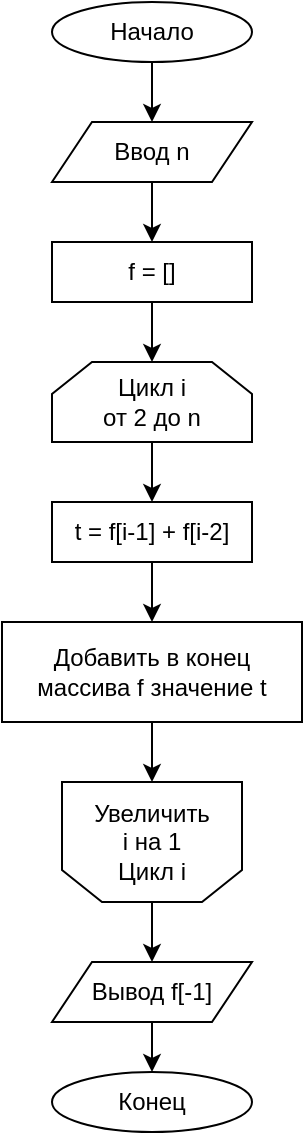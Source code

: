 <mxfile version="20.6.2" type="device" pages="4"><diagram id="u06ajI1Rywr_b1les9b6" name="2.2.1"><mxGraphModel dx="1422" dy="788" grid="1" gridSize="10" guides="1" tooltips="1" connect="1" arrows="1" fold="1" page="1" pageScale="1" pageWidth="827" pageHeight="1169" math="0" shadow="0"><root><mxCell id="0"/><mxCell id="1" parent="0"/><mxCell id="LcK6r9YCNFxA0HdBfNfa-14" style="edgeStyle=orthogonalEdgeStyle;rounded=0;orthogonalLoop=1;jettySize=auto;html=1;exitX=0.5;exitY=1;exitDx=0;exitDy=0;entryX=0.5;entryY=0;entryDx=0;entryDy=0;" edge="1" parent="1" source="LcK6r9YCNFxA0HdBfNfa-1" target="LcK6r9YCNFxA0HdBfNfa-3"><mxGeometry relative="1" as="geometry"/></mxCell><mxCell id="LcK6r9YCNFxA0HdBfNfa-1" value="Начало" style="ellipse;whiteSpace=wrap;html=1;" vertex="1" parent="1"><mxGeometry x="35" y="10" width="100" height="30" as="geometry"/></mxCell><mxCell id="LcK6r9YCNFxA0HdBfNfa-2" value="Конец" style="ellipse;whiteSpace=wrap;html=1;" vertex="1" parent="1"><mxGeometry x="35" y="545" width="100" height="30" as="geometry"/></mxCell><mxCell id="LcK6r9YCNFxA0HdBfNfa-15" style="edgeStyle=orthogonalEdgeStyle;rounded=0;orthogonalLoop=1;jettySize=auto;html=1;exitX=0.5;exitY=1;exitDx=0;exitDy=0;entryX=0.5;entryY=0;entryDx=0;entryDy=0;" edge="1" parent="1" source="LcK6r9YCNFxA0HdBfNfa-3" target="LcK6r9YCNFxA0HdBfNfa-4"><mxGeometry relative="1" as="geometry"/></mxCell><mxCell id="LcK6r9YCNFxA0HdBfNfa-3" value="Ввод n" style="shape=parallelogram;perimeter=parallelogramPerimeter;whiteSpace=wrap;html=1;fixedSize=1;" vertex="1" parent="1"><mxGeometry x="35" y="70" width="100" height="30" as="geometry"/></mxCell><mxCell id="LcK6r9YCNFxA0HdBfNfa-16" style="edgeStyle=orthogonalEdgeStyle;rounded=0;orthogonalLoop=1;jettySize=auto;html=1;exitX=0.5;exitY=1;exitDx=0;exitDy=0;entryX=0.5;entryY=0;entryDx=0;entryDy=0;" edge="1" parent="1" source="LcK6r9YCNFxA0HdBfNfa-4" target="LcK6r9YCNFxA0HdBfNfa-5"><mxGeometry relative="1" as="geometry"/></mxCell><mxCell id="LcK6r9YCNFxA0HdBfNfa-4" value="f = []" style="rounded=0;whiteSpace=wrap;html=1;" vertex="1" parent="1"><mxGeometry x="35" y="130" width="100" height="30" as="geometry"/></mxCell><mxCell id="LcK6r9YCNFxA0HdBfNfa-17" style="edgeStyle=orthogonalEdgeStyle;rounded=0;orthogonalLoop=1;jettySize=auto;html=1;exitX=0.5;exitY=1;exitDx=0;exitDy=0;entryX=0.5;entryY=0;entryDx=0;entryDy=0;" edge="1" parent="1" source="LcK6r9YCNFxA0HdBfNfa-5" target="LcK6r9YCNFxA0HdBfNfa-12"><mxGeometry relative="1" as="geometry"/></mxCell><mxCell id="LcK6r9YCNFxA0HdBfNfa-5" value="&lt;div&gt;Цикл i&lt;/div&gt;от 2 до n" style="shape=loopLimit;whiteSpace=wrap;html=1;" vertex="1" parent="1"><mxGeometry x="35" y="190" width="100" height="40" as="geometry"/></mxCell><mxCell id="LcK6r9YCNFxA0HdBfNfa-8" value="" style="group" vertex="1" connectable="0" parent="1"><mxGeometry x="40" y="400" width="90" height="60" as="geometry"/></mxCell><mxCell id="LcK6r9YCNFxA0HdBfNfa-6" value="" style="shape=loopLimit;whiteSpace=wrap;html=1;rotation=-180;" vertex="1" parent="LcK6r9YCNFxA0HdBfNfa-8"><mxGeometry width="90" height="60" as="geometry"/></mxCell><mxCell id="LcK6r9YCNFxA0HdBfNfa-7" value="&lt;div&gt;Увеличить i на 1&lt;/div&gt;&lt;div&gt;Цикл i&lt;br&gt;&lt;/div&gt;" style="text;html=1;strokeColor=none;fillColor=none;align=center;verticalAlign=middle;whiteSpace=wrap;rounded=0;" vertex="1" parent="LcK6r9YCNFxA0HdBfNfa-8"><mxGeometry x="15" y="7.5" width="60" height="45" as="geometry"/></mxCell><mxCell id="LcK6r9YCNFxA0HdBfNfa-20" style="edgeStyle=orthogonalEdgeStyle;rounded=0;orthogonalLoop=1;jettySize=auto;html=1;exitX=0.5;exitY=1;exitDx=0;exitDy=0;entryX=0.5;entryY=1;entryDx=0;entryDy=0;" edge="1" parent="1" source="LcK6r9YCNFxA0HdBfNfa-11" target="LcK6r9YCNFxA0HdBfNfa-6"><mxGeometry relative="1" as="geometry"/></mxCell><mxCell id="LcK6r9YCNFxA0HdBfNfa-11" value="Добавить в конец массива f значение t" style="rounded=0;whiteSpace=wrap;html=1;" vertex="1" parent="1"><mxGeometry x="10" y="320" width="150" height="50" as="geometry"/></mxCell><mxCell id="LcK6r9YCNFxA0HdBfNfa-18" style="edgeStyle=orthogonalEdgeStyle;rounded=0;orthogonalLoop=1;jettySize=auto;html=1;exitX=0.5;exitY=1;exitDx=0;exitDy=0;" edge="1" parent="1" source="LcK6r9YCNFxA0HdBfNfa-12" target="LcK6r9YCNFxA0HdBfNfa-11"><mxGeometry relative="1" as="geometry"/></mxCell><mxCell id="LcK6r9YCNFxA0HdBfNfa-12" value="t = f[i-1] + f[i-2]" style="rounded=0;whiteSpace=wrap;html=1;" vertex="1" parent="1"><mxGeometry x="35" y="260" width="100" height="30" as="geometry"/></mxCell><mxCell id="LcK6r9YCNFxA0HdBfNfa-23" style="edgeStyle=orthogonalEdgeStyle;rounded=0;orthogonalLoop=1;jettySize=auto;html=1;exitX=0.5;exitY=1;exitDx=0;exitDy=0;entryX=0.5;entryY=0;entryDx=0;entryDy=0;" edge="1" parent="1" source="LcK6r9YCNFxA0HdBfNfa-21" target="LcK6r9YCNFxA0HdBfNfa-2"><mxGeometry relative="1" as="geometry"/></mxCell><mxCell id="LcK6r9YCNFxA0HdBfNfa-21" value="Вывод f[-1]" style="shape=parallelogram;perimeter=parallelogramPerimeter;whiteSpace=wrap;html=1;fixedSize=1;" vertex="1" parent="1"><mxGeometry x="35" y="490" width="100" height="30" as="geometry"/></mxCell><mxCell id="LcK6r9YCNFxA0HdBfNfa-22" style="edgeStyle=orthogonalEdgeStyle;rounded=0;orthogonalLoop=1;jettySize=auto;html=1;exitX=0.5;exitY=0;exitDx=0;exitDy=0;entryX=0.5;entryY=0;entryDx=0;entryDy=0;" edge="1" parent="1" source="LcK6r9YCNFxA0HdBfNfa-6" target="LcK6r9YCNFxA0HdBfNfa-21"><mxGeometry relative="1" as="geometry"/></mxCell></root></mxGraphModel></diagram><diagram id="ChCr-mN0gIybatDo4z-m" name="2.2.2"><mxGraphModel dx="1422" dy="788" grid="1" gridSize="10" guides="1" tooltips="1" connect="1" arrows="1" fold="1" page="1" pageScale="1" pageWidth="827" pageHeight="1169" math="0" shadow="0"><root><mxCell id="0"/><mxCell id="1" parent="0"/><mxCell id="PJA2VPzgdWDN4zV5sk2o-1" style="edgeStyle=orthogonalEdgeStyle;rounded=0;orthogonalLoop=1;jettySize=auto;html=1;exitX=0.5;exitY=1;exitDx=0;exitDy=0;entryX=0.5;entryY=0;entryDx=0;entryDy=0;" edge="1" parent="1" source="PJA2VPzgdWDN4zV5sk2o-2" target="PJA2VPzgdWDN4zV5sk2o-4"><mxGeometry relative="1" as="geometry"/></mxCell><mxCell id="PJA2VPzgdWDN4zV5sk2o-2" value="Начало" style="ellipse;whiteSpace=wrap;html=1;" vertex="1" parent="1"><mxGeometry x="10" y="10" width="100" height="30" as="geometry"/></mxCell><mxCell id="PJA2VPzgdWDN4zV5sk2o-3" style="edgeStyle=orthogonalEdgeStyle;rounded=0;orthogonalLoop=1;jettySize=auto;html=1;exitX=0.5;exitY=1;exitDx=0;exitDy=0;entryX=0.5;entryY=0;entryDx=0;entryDy=0;" edge="1" parent="1" source="PJA2VPzgdWDN4zV5sk2o-4" target="PJA2VPzgdWDN4zV5sk2o-6"><mxGeometry relative="1" as="geometry"/></mxCell><mxCell id="PJA2VPzgdWDN4zV5sk2o-4" value="Ввод n" style="shape=parallelogram;perimeter=parallelogramPerimeter;whiteSpace=wrap;html=1;fixedSize=1;" vertex="1" parent="1"><mxGeometry x="10" y="70" width="100" height="30" as="geometry"/></mxCell><mxCell id="PJA2VPzgdWDN4zV5sk2o-5" style="edgeStyle=orthogonalEdgeStyle;rounded=0;orthogonalLoop=1;jettySize=auto;html=1;exitX=0.5;exitY=1;exitDx=0;exitDy=0;entryX=0.5;entryY=0;entryDx=0;entryDy=0;" edge="1" parent="1" source="PJA2VPzgdWDN4zV5sk2o-6" target="PJA2VPzgdWDN4zV5sk2o-8"><mxGeometry relative="1" as="geometry"/></mxCell><mxCell id="PJA2VPzgdWDN4zV5sk2o-6" value="a = 0" style="rounded=0;whiteSpace=wrap;html=1;" vertex="1" parent="1"><mxGeometry x="10" y="130" width="100" height="30" as="geometry"/></mxCell><mxCell id="PJA2VPzgdWDN4zV5sk2o-7" style="edgeStyle=orthogonalEdgeStyle;rounded=0;orthogonalLoop=1;jettySize=auto;html=1;exitX=0.5;exitY=1;exitDx=0;exitDy=0;entryX=0.5;entryY=0;entryDx=0;entryDy=0;" edge="1" parent="1" source="PJA2VPzgdWDN4zV5sk2o-8" target="PJA2VPzgdWDN4zV5sk2o-10"><mxGeometry relative="1" as="geometry"/></mxCell><mxCell id="PJA2VPzgdWDN4zV5sk2o-8" value="b = 0" style="rounded=0;whiteSpace=wrap;html=1;" vertex="1" parent="1"><mxGeometry x="10" y="190" width="100" height="30" as="geometry"/></mxCell><mxCell id="PJA2VPzgdWDN4zV5sk2o-9" style="edgeStyle=orthogonalEdgeStyle;rounded=0;orthogonalLoop=1;jettySize=auto;html=1;exitX=0.5;exitY=1;exitDx=0;exitDy=0;entryX=0.5;entryY=0;entryDx=0;entryDy=0;" edge="1" parent="1" source="PJA2VPzgdWDN4zV5sk2o-10" target="PJA2VPzgdWDN4zV5sk2o-12"><mxGeometry relative="1" as="geometry"/></mxCell><mxCell id="PJA2VPzgdWDN4zV5sk2o-10" value="&lt;div&gt;Цикл i&lt;/div&gt;от 2 до n" style="shape=loopLimit;whiteSpace=wrap;html=1;" vertex="1" parent="1"><mxGeometry x="10" y="250" width="100" height="40" as="geometry"/></mxCell><mxCell id="PJA2VPzgdWDN4zV5sk2o-11" style="edgeStyle=orthogonalEdgeStyle;rounded=0;orthogonalLoop=1;jettySize=auto;html=1;exitX=0.5;exitY=1;exitDx=0;exitDy=0;entryX=0.5;entryY=0;entryDx=0;entryDy=0;" edge="1" parent="1" source="PJA2VPzgdWDN4zV5sk2o-12" target="PJA2VPzgdWDN4zV5sk2o-14"><mxGeometry relative="1" as="geometry"/></mxCell><mxCell id="PJA2VPzgdWDN4zV5sk2o-12" value="temp = b % 10" style="rounded=0;whiteSpace=wrap;html=1;" vertex="1" parent="1"><mxGeometry x="10" y="320" width="100" height="30" as="geometry"/></mxCell><mxCell id="PJA2VPzgdWDN4zV5sk2o-13" style="edgeStyle=orthogonalEdgeStyle;rounded=0;orthogonalLoop=1;jettySize=auto;html=1;exitX=0.5;exitY=1;exitDx=0;exitDy=0;entryX=0.5;entryY=0;entryDx=0;entryDy=0;" edge="1" parent="1" source="PJA2VPzgdWDN4zV5sk2o-14" target="PJA2VPzgdWDN4zV5sk2o-16"><mxGeometry relative="1" as="geometry"/></mxCell><mxCell id="PJA2VPzgdWDN4zV5sk2o-14" value="&lt;div&gt;b = b + a % 10&lt;/div&gt;" style="rounded=0;whiteSpace=wrap;html=1;" vertex="1" parent="1"><mxGeometry x="10" y="380" width="100" height="30" as="geometry"/></mxCell><mxCell id="PJA2VPzgdWDN4zV5sk2o-15" style="edgeStyle=orthogonalEdgeStyle;rounded=0;orthogonalLoop=1;jettySize=auto;html=1;exitX=0.5;exitY=1;exitDx=0;exitDy=0;entryX=0.5;entryY=1;entryDx=0;entryDy=0;" edge="1" parent="1" source="PJA2VPzgdWDN4zV5sk2o-16" target="PJA2VPzgdWDN4zV5sk2o-18"><mxGeometry relative="1" as="geometry"/></mxCell><mxCell id="PJA2VPzgdWDN4zV5sk2o-16" value="a = temp" style="rounded=0;whiteSpace=wrap;html=1;" vertex="1" parent="1"><mxGeometry x="10" y="440" width="100" height="30" as="geometry"/></mxCell><mxCell id="PJA2VPzgdWDN4zV5sk2o-17" value="" style="group" vertex="1" connectable="0" parent="1"><mxGeometry x="15" y="500" width="90" height="60" as="geometry"/></mxCell><mxCell id="PJA2VPzgdWDN4zV5sk2o-18" value="" style="shape=loopLimit;whiteSpace=wrap;html=1;rotation=-180;" vertex="1" parent="PJA2VPzgdWDN4zV5sk2o-17"><mxGeometry width="90" height="60" as="geometry"/></mxCell><mxCell id="PJA2VPzgdWDN4zV5sk2o-19" value="&lt;div&gt;Увеличить i на 1&lt;/div&gt;&lt;div&gt;Цикл i&lt;br&gt;&lt;/div&gt;" style="text;html=1;strokeColor=none;fillColor=none;align=center;verticalAlign=middle;whiteSpace=wrap;rounded=0;" vertex="1" parent="PJA2VPzgdWDN4zV5sk2o-17"><mxGeometry x="15" y="7.5" width="60" height="45" as="geometry"/></mxCell><mxCell id="PJA2VPzgdWDN4zV5sk2o-20" style="edgeStyle=orthogonalEdgeStyle;rounded=0;orthogonalLoop=1;jettySize=auto;html=1;exitX=0.5;exitY=1;exitDx=0;exitDy=0;entryX=0.5;entryY=0;entryDx=0;entryDy=0;" edge="1" parent="1" source="PJA2VPzgdWDN4zV5sk2o-21" target="PJA2VPzgdWDN4zV5sk2o-24"><mxGeometry relative="1" as="geometry"/></mxCell><mxCell id="PJA2VPzgdWDN4zV5sk2o-21" value="&lt;div&gt;b = b % 10&lt;br&gt;&lt;/div&gt;" style="rounded=0;whiteSpace=wrap;html=1;" vertex="1" parent="1"><mxGeometry x="10" y="590" width="100" height="30" as="geometry"/></mxCell><mxCell id="PJA2VPzgdWDN4zV5sk2o-22" style="edgeStyle=orthogonalEdgeStyle;rounded=0;orthogonalLoop=1;jettySize=auto;html=1;exitX=0.5;exitY=0;exitDx=0;exitDy=0;entryX=0.5;entryY=0;entryDx=0;entryDy=0;" edge="1" parent="1" source="PJA2VPzgdWDN4zV5sk2o-18" target="PJA2VPzgdWDN4zV5sk2o-21"><mxGeometry relative="1" as="geometry"/></mxCell><mxCell id="PJA2VPzgdWDN4zV5sk2o-23" style="edgeStyle=orthogonalEdgeStyle;rounded=0;orthogonalLoop=1;jettySize=auto;html=1;exitX=0.5;exitY=1;exitDx=0;exitDy=0;entryX=0.5;entryY=0;entryDx=0;entryDy=0;" edge="1" parent="1" source="PJA2VPzgdWDN4zV5sk2o-24" target="PJA2VPzgdWDN4zV5sk2o-25"><mxGeometry relative="1" as="geometry"/></mxCell><mxCell id="PJA2VPzgdWDN4zV5sk2o-24" value="Вывод b" style="shape=parallelogram;perimeter=parallelogramPerimeter;whiteSpace=wrap;html=1;fixedSize=1;" vertex="1" parent="1"><mxGeometry x="10" y="650" width="100" height="30" as="geometry"/></mxCell><mxCell id="PJA2VPzgdWDN4zV5sk2o-25" value="Конец" style="ellipse;whiteSpace=wrap;html=1;" vertex="1" parent="1"><mxGeometry x="10" y="710" width="100" height="30" as="geometry"/></mxCell></root></mxGraphModel></diagram><diagram id="GVCEGxj84KEUb66TbP11" name="2.2.3"><mxGraphModel dx="1422" dy="788" grid="1" gridSize="10" guides="1" tooltips="1" connect="1" arrows="1" fold="1" page="1" pageScale="1" pageWidth="827" pageHeight="1169" math="0" shadow="0"><root><mxCell id="0"/><mxCell id="1" parent="0"/><mxCell id="5J-hjINicNDppn4EXIw6-1" style="edgeStyle=orthogonalEdgeStyle;rounded=0;orthogonalLoop=1;jettySize=auto;html=1;exitX=0.5;exitY=1;exitDx=0;exitDy=0;entryX=0.5;entryY=0;entryDx=0;entryDy=0;" edge="1" parent="1" source="5J-hjINicNDppn4EXIw6-2" target="5J-hjINicNDppn4EXIw6-3"><mxGeometry relative="1" as="geometry"/></mxCell><mxCell id="5J-hjINicNDppn4EXIw6-2" value="Начало" style="ellipse;whiteSpace=wrap;html=1;" vertex="1" parent="1"><mxGeometry x="155" y="10" width="100" height="30" as="geometry"/></mxCell><mxCell id="5J-hjINicNDppn4EXIw6-5" style="edgeStyle=orthogonalEdgeStyle;rounded=0;orthogonalLoop=1;jettySize=auto;html=1;exitX=0.5;exitY=1;exitDx=0;exitDy=0;entryX=0.5;entryY=0;entryDx=0;entryDy=0;" edge="1" parent="1" source="5J-hjINicNDppn4EXIw6-3" target="5J-hjINicNDppn4EXIw6-4"><mxGeometry relative="1" as="geometry"/></mxCell><mxCell id="5J-hjINicNDppn4EXIw6-3" value="Ввод n" style="shape=parallelogram;perimeter=parallelogramPerimeter;whiteSpace=wrap;html=1;fixedSize=1;" vertex="1" parent="1"><mxGeometry x="155" y="70" width="100" height="30" as="geometry"/></mxCell><mxCell id="IIKSc8ARAkmDjXuPDUUW-1" style="edgeStyle=orthogonalEdgeStyle;rounded=0;orthogonalLoop=1;jettySize=auto;html=1;exitX=0.5;exitY=1;exitDx=0;exitDy=0;entryX=0.5;entryY=0;entryDx=0;entryDy=0;" edge="1" parent="1" source="5J-hjINicNDppn4EXIw6-4" target="0TV4zHveYr12r0oyM47i-1"><mxGeometry relative="1" as="geometry"/></mxCell><mxCell id="5J-hjINicNDppn4EXIw6-4" value="Ввод m" style="shape=parallelogram;perimeter=parallelogramPerimeter;whiteSpace=wrap;html=1;fixedSize=1;" vertex="1" parent="1"><mxGeometry x="155" y="130" width="100" height="30" as="geometry"/></mxCell><mxCell id="IIKSc8ARAkmDjXuPDUUW-3" style="edgeStyle=orthogonalEdgeStyle;rounded=0;orthogonalLoop=1;jettySize=auto;html=1;exitX=0.5;exitY=1;exitDx=0;exitDy=0;entryX=0.5;entryY=0;entryDx=0;entryDy=0;" edge="1" parent="1" source="0TV4zHveYr12r0oyM47i-1" target="IIKSc8ARAkmDjXuPDUUW-2"><mxGeometry relative="1" as="geometry"/></mxCell><mxCell id="0TV4zHveYr12r0oyM47i-1" value="f = [0, 1]" style="rounded=0;whiteSpace=wrap;html=1;" vertex="1" parent="1"><mxGeometry x="155" y="190" width="100" height="30" as="geometry"/></mxCell><mxCell id="IIKSc8ARAkmDjXuPDUUW-8" style="edgeStyle=orthogonalEdgeStyle;rounded=0;orthogonalLoop=1;jettySize=auto;html=1;exitX=0.5;exitY=1;exitDx=0;exitDy=0;entryX=0.5;entryY=0;entryDx=0;entryDy=0;" edge="1" parent="1" source="IIKSc8ARAkmDjXuPDUUW-2" target="IIKSc8ARAkmDjXuPDUUW-4"><mxGeometry relative="1" as="geometry"/></mxCell><mxCell id="IIKSc8ARAkmDjXuPDUUW-2" value="i = 1" style="rounded=0;whiteSpace=wrap;html=1;" vertex="1" parent="1"><mxGeometry x="155" y="250" width="100" height="30" as="geometry"/></mxCell><mxCell id="cJxBNXaI8FFhSzxOagck-2" style="edgeStyle=orthogonalEdgeStyle;rounded=0;orthogonalLoop=1;jettySize=auto;html=1;exitX=0.5;exitY=1;exitDx=0;exitDy=0;entryX=0.5;entryY=0;entryDx=0;entryDy=0;" edge="1" parent="1" source="IIKSc8ARAkmDjXuPDUUW-4" target="IIKSc8ARAkmDjXuPDUUW-9"><mxGeometry relative="1" as="geometry"/></mxCell><mxCell id="IIKSc8ARAkmDjXuPDUUW-4" value="&lt;div&gt;Начало&lt;/div&gt;&lt;div&gt;цикла&lt;/div&gt;" style="shape=loopLimit;whiteSpace=wrap;html=1;" vertex="1" parent="1"><mxGeometry x="160" y="310" width="90" height="40" as="geometry"/></mxCell><mxCell id="IIKSc8ARAkmDjXuPDUUW-5" value="" style="group" vertex="1" connectable="0" parent="1"><mxGeometry x="160" y="900" width="90" height="40" as="geometry"/></mxCell><mxCell id="IIKSc8ARAkmDjXuPDUUW-6" value="" style="shape=loopLimit;whiteSpace=wrap;html=1;rotation=-180;" vertex="1" parent="IIKSc8ARAkmDjXuPDUUW-5"><mxGeometry width="90" height="40" as="geometry"/></mxCell><mxCell id="IIKSc8ARAkmDjXuPDUUW-7" value="&lt;div&gt;Конец&lt;/div&gt;&lt;div&gt;цикла&lt;br&gt;&lt;/div&gt;" style="text;html=1;strokeColor=none;fillColor=none;align=center;verticalAlign=middle;whiteSpace=wrap;rounded=0;" vertex="1" parent="IIKSc8ARAkmDjXuPDUUW-5"><mxGeometry x="15" y="5" width="60" height="30" as="geometry"/></mxCell><mxCell id="cJxBNXaI8FFhSzxOagck-3" style="edgeStyle=orthogonalEdgeStyle;rounded=0;orthogonalLoop=1;jettySize=auto;html=1;exitX=0.5;exitY=1;exitDx=0;exitDy=0;entryX=0.5;entryY=0;entryDx=0;entryDy=0;" edge="1" parent="1" source="IIKSc8ARAkmDjXuPDUUW-9" target="IIKSc8ARAkmDjXuPDUUW-10"><mxGeometry relative="1" as="geometry"/></mxCell><mxCell id="IIKSc8ARAkmDjXuPDUUW-9" value="t = f[i-1] + f[i]" style="rounded=0;whiteSpace=wrap;html=1;" vertex="1" parent="1"><mxGeometry x="155" y="380" width="100" height="30" as="geometry"/></mxCell><mxCell id="cJxBNXaI8FFhSzxOagck-4" style="edgeStyle=orthogonalEdgeStyle;rounded=0;orthogonalLoop=1;jettySize=auto;html=1;exitX=0.5;exitY=1;exitDx=0;exitDy=0;entryX=0.5;entryY=0;entryDx=0;entryDy=0;" edge="1" parent="1" source="IIKSc8ARAkmDjXuPDUUW-10" target="cJxBNXaI8FFhSzxOagck-1"><mxGeometry relative="1" as="geometry"/></mxCell><mxCell id="IIKSc8ARAkmDjXuPDUUW-10" value="t = t % m" style="rounded=0;whiteSpace=wrap;html=1;" vertex="1" parent="1"><mxGeometry x="155" y="440" width="100" height="30" as="geometry"/></mxCell><mxCell id="cJxBNXaI8FFhSzxOagck-7" style="edgeStyle=orthogonalEdgeStyle;rounded=0;orthogonalLoop=1;jettySize=auto;html=1;exitX=0.5;exitY=1;exitDx=0;exitDy=0;entryX=0.5;entryY=0;entryDx=0;entryDy=0;" edge="1" parent="1" source="cJxBNXaI8FFhSzxOagck-1" target="cJxBNXaI8FFhSzxOagck-5"><mxGeometry relative="1" as="geometry"/></mxCell><mxCell id="cJxBNXaI8FFhSzxOagck-1" value="Добавить в конец массива f значение t" style="rounded=0;whiteSpace=wrap;html=1;" vertex="1" parent="1"><mxGeometry x="130" y="500" width="150" height="50" as="geometry"/></mxCell><mxCell id="cJxBNXaI8FFhSzxOagck-8" style="edgeStyle=orthogonalEdgeStyle;rounded=0;orthogonalLoop=1;jettySize=auto;html=1;exitX=0.5;exitY=1;exitDx=0;exitDy=0;entryX=0.5;entryY=0;entryDx=0;entryDy=0;" edge="1" parent="1" source="cJxBNXaI8FFhSzxOagck-5" target="cJxBNXaI8FFhSzxOagck-6"><mxGeometry relative="1" as="geometry"/></mxCell><mxCell id="cJxBNXaI8FFhSzxOagck-5" value="i = i + 1" style="rounded=0;whiteSpace=wrap;html=1;" vertex="1" parent="1"><mxGeometry x="155" y="580" width="100" height="30" as="geometry"/></mxCell><mxCell id="cJxBNXaI8FFhSzxOagck-12" style="edgeStyle=orthogonalEdgeStyle;rounded=0;orthogonalLoop=1;jettySize=auto;html=1;exitX=1;exitY=0.5;exitDx=0;exitDy=0;entryX=0.5;entryY=0;entryDx=0;entryDy=0;" edge="1" parent="1" source="cJxBNXaI8FFhSzxOagck-6" target="cJxBNXaI8FFhSzxOagck-11"><mxGeometry relative="1" as="geometry"/></mxCell><mxCell id="cJxBNXaI8FFhSzxOagck-6" value="f[i-1] равно 0 и f[i] равно 1" style="rhombus;whiteSpace=wrap;html=1;" vertex="1" parent="1"><mxGeometry x="85" y="640" width="240" height="60" as="geometry"/></mxCell><mxCell id="cJxBNXaI8FFhSzxOagck-15" style="edgeStyle=orthogonalEdgeStyle;rounded=0;orthogonalLoop=1;jettySize=auto;html=1;exitX=0.5;exitY=1;exitDx=0;exitDy=0;entryX=0.5;entryY=0;entryDx=0;entryDy=0;" edge="1" parent="1" source="cJxBNXaI8FFhSzxOagck-11" target="cJxBNXaI8FFhSzxOagck-14"><mxGeometry relative="1" as="geometry"/></mxCell><mxCell id="cJxBNXaI8FFhSzxOagck-11" value="Удалить последний элемент в массиве f" style="rounded=0;whiteSpace=wrap;html=1;" vertex="1" parent="1"><mxGeometry x="325" y="730" width="150" height="50" as="geometry"/></mxCell><mxCell id="cJxBNXaI8FFhSzxOagck-13" value="Да" style="text;html=1;strokeColor=none;fillColor=none;align=center;verticalAlign=middle;whiteSpace=wrap;rounded=0;" vertex="1" parent="1"><mxGeometry x="325" y="640" width="60" height="30" as="geometry"/></mxCell><mxCell id="cJxBNXaI8FFhSzxOagck-17" style="edgeStyle=orthogonalEdgeStyle;rounded=0;orthogonalLoop=1;jettySize=auto;html=1;exitX=0.5;exitY=1;exitDx=0;exitDy=0;entryX=0.5;entryY=1;entryDx=0;entryDy=0;" edge="1" parent="1" source="cJxBNXaI8FFhSzxOagck-14" target="IIKSc8ARAkmDjXuPDUUW-6"><mxGeometry relative="1" as="geometry"/></mxCell><mxCell id="cJxBNXaI8FFhSzxOagck-14" value="Удалить последний элемент в массиве f" style="rounded=0;whiteSpace=wrap;html=1;" vertex="1" parent="1"><mxGeometry x="325" y="810" width="150" height="50" as="geometry"/></mxCell><mxCell id="cJxBNXaI8FFhSzxOagck-20" value="Нет" style="text;html=1;strokeColor=none;fillColor=none;align=center;verticalAlign=middle;whiteSpace=wrap;rounded=0;" vertex="1" parent="1"><mxGeometry x="25" y="640" width="60" height="30" as="geometry"/></mxCell><mxCell id="cJxBNXaI8FFhSzxOagck-21" value="" style="endArrow=none;html=1;rounded=0;" edge="1" parent="1"><mxGeometry width="50" height="50" relative="1" as="geometry"><mxPoint x="10" y="670" as="sourcePoint"/><mxPoint x="85" y="670" as="targetPoint"/></mxGeometry></mxCell><mxCell id="cJxBNXaI8FFhSzxOagck-22" value="" style="endArrow=none;html=1;rounded=0;" edge="1" parent="1"><mxGeometry width="50" height="50" relative="1" as="geometry"><mxPoint x="10" y="295" as="sourcePoint"/><mxPoint x="10" y="670" as="targetPoint"/></mxGeometry></mxCell><mxCell id="cJxBNXaI8FFhSzxOagck-23" value="" style="endArrow=none;html=1;rounded=0;" edge="1" parent="1"><mxGeometry width="50" height="50" relative="1" as="geometry"><mxPoint x="10" y="295" as="sourcePoint"/><mxPoint x="205" y="295" as="targetPoint"/></mxGeometry></mxCell><mxCell id="cJxBNXaI8FFhSzxOagck-28" style="edgeStyle=orthogonalEdgeStyle;rounded=0;orthogonalLoop=1;jettySize=auto;html=1;exitX=0.5;exitY=1;exitDx=0;exitDy=0;entryX=0.5;entryY=0;entryDx=0;entryDy=0;" edge="1" parent="1" source="cJxBNXaI8FFhSzxOagck-24" target="cJxBNXaI8FFhSzxOagck-25"><mxGeometry relative="1" as="geometry"/></mxCell><mxCell id="cJxBNXaI8FFhSzxOagck-24" value="l = длина массива f" style="rounded=0;whiteSpace=wrap;html=1;" vertex="1" parent="1"><mxGeometry x="130" y="970" width="150" height="50" as="geometry"/></mxCell><mxCell id="cJxBNXaI8FFhSzxOagck-29" style="edgeStyle=orthogonalEdgeStyle;rounded=0;orthogonalLoop=1;jettySize=auto;html=1;exitX=0.5;exitY=1;exitDx=0;exitDy=0;entryX=0.5;entryY=0;entryDx=0;entryDy=0;" edge="1" parent="1" source="cJxBNXaI8FFhSzxOagck-25" target="cJxBNXaI8FFhSzxOagck-26"><mxGeometry relative="1" as="geometry"/></mxCell><mxCell id="cJxBNXaI8FFhSzxOagck-25" value="n = n % l" style="rounded=0;whiteSpace=wrap;html=1;" vertex="1" parent="1"><mxGeometry x="155" y="1050" width="100" height="30" as="geometry"/></mxCell><mxCell id="cJxBNXaI8FFhSzxOagck-26" value="Вывод f[n]" style="shape=parallelogram;perimeter=parallelogramPerimeter;whiteSpace=wrap;html=1;fixedSize=1;" vertex="1" parent="1"><mxGeometry x="155" y="1110" width="100" height="30" as="geometry"/></mxCell><mxCell id="cJxBNXaI8FFhSzxOagck-27" style="edgeStyle=orthogonalEdgeStyle;rounded=0;orthogonalLoop=1;jettySize=auto;html=1;exitX=0.5;exitY=0;exitDx=0;exitDy=0;entryX=0.5;entryY=0;entryDx=0;entryDy=0;" edge="1" parent="1" source="IIKSc8ARAkmDjXuPDUUW-6" target="cJxBNXaI8FFhSzxOagck-24"><mxGeometry relative="1" as="geometry"/></mxCell></root></mxGraphModel></diagram><diagram id="fu3I82-gcIo4fCHdg2yl" name="2.3.1"><mxGraphModel dx="948" dy="525" grid="1" gridSize="10" guides="1" tooltips="1" connect="1" arrows="1" fold="1" page="1" pageScale="1" pageWidth="827" pageHeight="1169" math="0" shadow="0"><root><mxCell id="0"/><mxCell id="1" parent="0"/><mxCell id="w1UVxc8cvTipn6mbwOOt-1" style="edgeStyle=orthogonalEdgeStyle;rounded=0;orthogonalLoop=1;jettySize=auto;html=1;exitX=0.5;exitY=1;exitDx=0;exitDy=0;entryX=0.5;entryY=0;entryDx=0;entryDy=0;" edge="1" parent="1" source="w1UVxc8cvTipn6mbwOOt-2" target="w1UVxc8cvTipn6mbwOOt-4"><mxGeometry relative="1" as="geometry"/></mxCell><mxCell id="w1UVxc8cvTipn6mbwOOt-2" value="Начало" style="ellipse;whiteSpace=wrap;html=1;" vertex="1" parent="1"><mxGeometry x="155" y="10" width="100" height="30" as="geometry"/></mxCell><mxCell id="w1UVxc8cvTipn6mbwOOt-3" style="edgeStyle=orthogonalEdgeStyle;rounded=0;orthogonalLoop=1;jettySize=auto;html=1;exitX=0.5;exitY=1;exitDx=0;exitDy=0;entryX=0.5;entryY=0;entryDx=0;entryDy=0;" edge="1" parent="1" source="w1UVxc8cvTipn6mbwOOt-4" target="w1UVxc8cvTipn6mbwOOt-5"><mxGeometry relative="1" as="geometry"/></mxCell><mxCell id="w1UVxc8cvTipn6mbwOOt-4" value="Ввод a" style="shape=parallelogram;perimeter=parallelogramPerimeter;whiteSpace=wrap;html=1;fixedSize=1;" vertex="1" parent="1"><mxGeometry x="155" y="70" width="100" height="30" as="geometry"/></mxCell><mxCell id="w1UVxc8cvTipn6mbwOOt-10" style="edgeStyle=orthogonalEdgeStyle;rounded=0;orthogonalLoop=1;jettySize=auto;html=1;exitX=0.5;exitY=1;exitDx=0;exitDy=0;entryX=0.5;entryY=0;entryDx=0;entryDy=0;" edge="1" parent="1" source="w1UVxc8cvTipn6mbwOOt-5" target="w1UVxc8cvTipn6mbwOOt-6"><mxGeometry relative="1" as="geometry"/></mxCell><mxCell id="w1UVxc8cvTipn6mbwOOt-5" value="Ввод b" style="shape=parallelogram;perimeter=parallelogramPerimeter;whiteSpace=wrap;html=1;fixedSize=1;" vertex="1" parent="1"><mxGeometry x="155" y="130" width="100" height="30" as="geometry"/></mxCell><mxCell id="vqJQojaWajv8sr4KsWGS-12" style="edgeStyle=orthogonalEdgeStyle;rounded=0;orthogonalLoop=1;jettySize=auto;html=1;exitX=0.5;exitY=1;exitDx=0;exitDy=0;entryX=0.5;entryY=0;entryDx=0;entryDy=0;" edge="1" parent="1" source="w1UVxc8cvTipn6mbwOOt-6" target="JY-3jZAajkyICSFNpZZp-1"><mxGeometry relative="1" as="geometry"/></mxCell><mxCell id="w1UVxc8cvTipn6mbwOOt-6" value="&lt;div&gt;Начало&lt;/div&gt;&lt;div&gt;цикла&lt;/div&gt;" style="shape=loopLimit;whiteSpace=wrap;html=1;" vertex="1" parent="1"><mxGeometry x="160" y="190" width="90" height="40" as="geometry"/></mxCell><mxCell id="w1UVxc8cvTipn6mbwOOt-7" value="" style="group" vertex="1" connectable="0" parent="1"><mxGeometry x="160" y="500" width="90" height="40" as="geometry"/></mxCell><mxCell id="w1UVxc8cvTipn6mbwOOt-8" value="" style="shape=loopLimit;whiteSpace=wrap;html=1;rotation=-180;" vertex="1" parent="w1UVxc8cvTipn6mbwOOt-7"><mxGeometry width="90" height="40" as="geometry"/></mxCell><mxCell id="w1UVxc8cvTipn6mbwOOt-9" value="&lt;div&gt;Конец&lt;/div&gt;&lt;div&gt;цикла&lt;br&gt;&lt;/div&gt;" style="text;html=1;strokeColor=none;fillColor=none;align=center;verticalAlign=middle;whiteSpace=wrap;rounded=0;" vertex="1" parent="w1UVxc8cvTipn6mbwOOt-7"><mxGeometry x="15" y="5" width="60" height="30" as="geometry"/></mxCell><mxCell id="vpnaPq_Eqmuyn1WCLIOC-5" style="edgeStyle=orthogonalEdgeStyle;rounded=0;orthogonalLoop=1;jettySize=auto;html=1;exitX=1;exitY=0.5;exitDx=0;exitDy=0;entryX=0.5;entryY=0;entryDx=0;entryDy=0;" edge="1" parent="1" source="JY-3jZAajkyICSFNpZZp-1" target="JY-3jZAajkyICSFNpZZp-4"><mxGeometry relative="1" as="geometry"/></mxCell><mxCell id="JY-3jZAajkyICSFNpZZp-1" value="a не равно 0 и b не равно 0" style="rhombus;whiteSpace=wrap;html=1;" vertex="1" parent="1"><mxGeometry x="85" y="260" width="240" height="60" as="geometry"/></mxCell><mxCell id="vpnaPq_Eqmuyn1WCLIOC-3" style="edgeStyle=orthogonalEdgeStyle;rounded=0;orthogonalLoop=1;jettySize=auto;html=1;exitX=0;exitY=0.5;exitDx=0;exitDy=0;entryX=0.5;entryY=0;entryDx=0;entryDy=0;" edge="1" parent="1" source="JY-3jZAajkyICSFNpZZp-4" target="vpnaPq_Eqmuyn1WCLIOC-2"><mxGeometry relative="1" as="geometry"/></mxCell><mxCell id="vpnaPq_Eqmuyn1WCLIOC-4" style="edgeStyle=orthogonalEdgeStyle;rounded=0;orthogonalLoop=1;jettySize=auto;html=1;exitX=1;exitY=0.5;exitDx=0;exitDy=0;entryX=0.5;entryY=0;entryDx=0;entryDy=0;" edge="1" parent="1" source="JY-3jZAajkyICSFNpZZp-4" target="vpnaPq_Eqmuyn1WCLIOC-1"><mxGeometry relative="1" as="geometry"/></mxCell><mxCell id="JY-3jZAajkyICSFNpZZp-4" value="a &amp;gt; b" style="rhombus;whiteSpace=wrap;html=1;" vertex="1" parent="1"><mxGeometry x="425" y="320" width="100" height="30" as="geometry"/></mxCell><mxCell id="vpnaPq_Eqmuyn1WCLIOC-1" value="a = a % b" style="rounded=0;whiteSpace=wrap;html=1;" vertex="1" parent="1"><mxGeometry x="525" y="380" width="100" height="30" as="geometry"/></mxCell><mxCell id="vpnaPq_Eqmuyn1WCLIOC-2" value="b = b % a" style="rounded=0;whiteSpace=wrap;html=1;" vertex="1" parent="1"><mxGeometry x="325" y="380" width="100" height="30" as="geometry"/></mxCell><mxCell id="vpnaPq_Eqmuyn1WCLIOC-8" value="" style="endArrow=none;html=1;rounded=0;" edge="1" parent="1"><mxGeometry width="50" height="50" relative="1" as="geometry"><mxPoint x="375" y="440" as="sourcePoint"/><mxPoint x="375" y="410" as="targetPoint"/></mxGeometry></mxCell><mxCell id="vpnaPq_Eqmuyn1WCLIOC-9" value="" style="endArrow=none;html=1;rounded=0;" edge="1" parent="1"><mxGeometry width="50" height="50" relative="1" as="geometry"><mxPoint x="574.67" y="440" as="sourcePoint"/><mxPoint x="574.67" y="410" as="targetPoint"/></mxGeometry></mxCell><mxCell id="vpnaPq_Eqmuyn1WCLIOC-10" value="" style="endArrow=none;html=1;rounded=0;" edge="1" parent="1"><mxGeometry width="50" height="50" relative="1" as="geometry"><mxPoint x="575" y="440" as="sourcePoint"/><mxPoint x="375" y="440" as="targetPoint"/></mxGeometry></mxCell><mxCell id="vpnaPq_Eqmuyn1WCLIOC-11" value="" style="endArrow=none;html=1;rounded=0;" edge="1" parent="1"><mxGeometry width="50" height="50" relative="1" as="geometry"><mxPoint x="474.67" y="470" as="sourcePoint"/><mxPoint x="474.67" y="440" as="targetPoint"/></mxGeometry></mxCell><mxCell id="vpnaPq_Eqmuyn1WCLIOC-12" value="" style="endArrow=none;html=1;rounded=0;" edge="1" parent="1"><mxGeometry width="50" height="50" relative="1" as="geometry"><mxPoint x="670" y="470" as="sourcePoint"/><mxPoint x="474.67" y="470" as="targetPoint"/></mxGeometry></mxCell><mxCell id="vpnaPq_Eqmuyn1WCLIOC-13" value="" style="endArrow=none;html=1;rounded=0;" edge="1" parent="1"><mxGeometry width="50" height="50" relative="1" as="geometry"><mxPoint x="670" y="470" as="sourcePoint"/><mxPoint x="670" y="175" as="targetPoint"/></mxGeometry></mxCell><mxCell id="vpnaPq_Eqmuyn1WCLIOC-14" value="" style="endArrow=none;html=1;rounded=0;" edge="1" parent="1"><mxGeometry width="50" height="50" relative="1" as="geometry"><mxPoint x="670" y="175" as="sourcePoint"/><mxPoint x="205" y="175" as="targetPoint"/></mxGeometry></mxCell><mxCell id="vqJQojaWajv8sr4KsWGS-4" value="" style="endArrow=none;html=1;rounded=0;entryX=0;entryY=1;entryDx=0;entryDy=0;" edge="1" parent="1" target="vqJQojaWajv8sr4KsWGS-6"><mxGeometry width="50" height="50" relative="1" as="geometry"><mxPoint x="85" y="290" as="sourcePoint"/><mxPoint x="10" y="290" as="targetPoint"/></mxGeometry></mxCell><mxCell id="vqJQojaWajv8sr4KsWGS-5" value="Да" style="text;html=1;strokeColor=none;fillColor=none;align=center;verticalAlign=middle;whiteSpace=wrap;rounded=0;" vertex="1" parent="1"><mxGeometry x="320" y="260" width="60" height="30" as="geometry"/></mxCell><mxCell id="vqJQojaWajv8sr4KsWGS-6" value="Нет" style="text;html=1;strokeColor=none;fillColor=none;align=center;verticalAlign=middle;whiteSpace=wrap;rounded=0;" vertex="1" parent="1"><mxGeometry x="25" y="260" width="60" height="30" as="geometry"/></mxCell><mxCell id="vqJQojaWajv8sr4KsWGS-7" value="" style="endArrow=none;html=1;rounded=0;" edge="1" parent="1"><mxGeometry width="50" height="50" relative="1" as="geometry"><mxPoint x="25" y="470" as="sourcePoint"/><mxPoint x="25" y="290" as="targetPoint"/></mxGeometry></mxCell><mxCell id="vqJQojaWajv8sr4KsWGS-8" value="" style="endArrow=classic;html=1;rounded=0;" edge="1" parent="1"><mxGeometry width="50" height="50" relative="1" as="geometry"><mxPoint x="204.67" y="470" as="sourcePoint"/><mxPoint x="204.67" y="500" as="targetPoint"/></mxGeometry></mxCell><mxCell id="vqJQojaWajv8sr4KsWGS-9" value="" style="endArrow=none;html=1;rounded=0;" edge="1" parent="1"><mxGeometry width="50" height="50" relative="1" as="geometry"><mxPoint x="205" y="470" as="sourcePoint"/><mxPoint x="25" y="470" as="targetPoint"/></mxGeometry></mxCell><mxCell id="vqJQojaWajv8sr4KsWGS-10" value="Да" style="text;html=1;strokeColor=none;fillColor=none;align=center;verticalAlign=middle;whiteSpace=wrap;rounded=0;" vertex="1" parent="1"><mxGeometry x="525" y="310" width="60" height="30" as="geometry"/></mxCell><mxCell id="vqJQojaWajv8sr4KsWGS-11" value="Нет" style="text;html=1;strokeColor=none;fillColor=none;align=center;verticalAlign=middle;whiteSpace=wrap;rounded=0;" vertex="1" parent="1"><mxGeometry x="365" y="310" width="60" height="30" as="geometry"/></mxCell><mxCell id="vqJQojaWajv8sr4KsWGS-20" style="edgeStyle=orthogonalEdgeStyle;rounded=0;orthogonalLoop=1;jettySize=auto;html=1;exitX=0.5;exitY=1;exitDx=0;exitDy=0;entryX=0.5;entryY=0;entryDx=0;entryDy=0;" edge="1" parent="1" source="vqJQojaWajv8sr4KsWGS-13" target="vqJQojaWajv8sr4KsWGS-14"><mxGeometry relative="1" as="geometry"/></mxCell><mxCell id="vqJQojaWajv8sr4KsWGS-13" value="t = a + b" style="rounded=0;whiteSpace=wrap;html=1;" vertex="1" parent="1"><mxGeometry x="155" y="570" width="100" height="30" as="geometry"/></mxCell><mxCell id="vqJQojaWajv8sr4KsWGS-14" value="Вывод t" style="shape=parallelogram;perimeter=parallelogramPerimeter;whiteSpace=wrap;html=1;fixedSize=1;" vertex="1" parent="1"><mxGeometry x="155" y="630" width="100" height="30" as="geometry"/></mxCell><mxCell id="vqJQojaWajv8sr4KsWGS-18" style="edgeStyle=orthogonalEdgeStyle;rounded=0;orthogonalLoop=1;jettySize=auto;html=1;exitX=0.5;exitY=0;exitDx=0;exitDy=0;entryX=0.5;entryY=0;entryDx=0;entryDy=0;" edge="1" parent="1" source="w1UVxc8cvTipn6mbwOOt-8" target="vqJQojaWajv8sr4KsWGS-13"><mxGeometry relative="1" as="geometry"/></mxCell></root></mxGraphModel></diagram></mxfile>